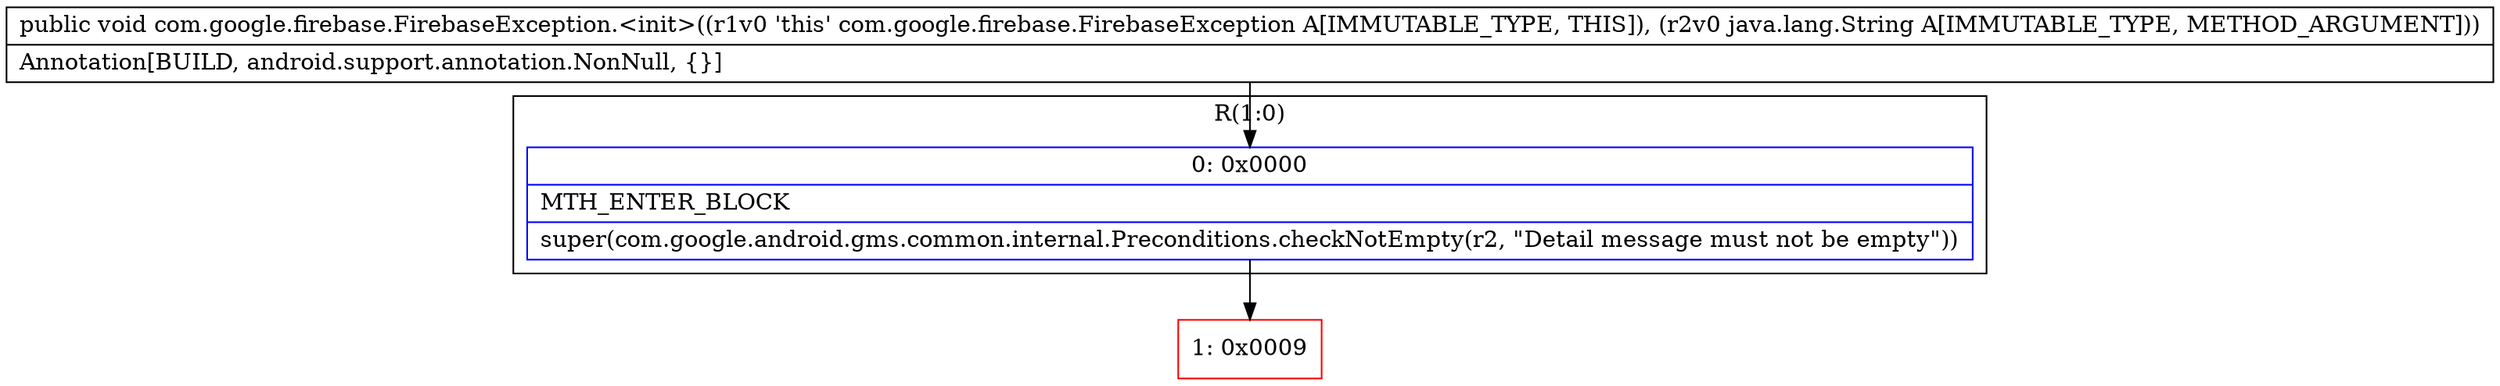 digraph "CFG forcom.google.firebase.FirebaseException.\<init\>(Ljava\/lang\/String;)V" {
subgraph cluster_Region_937587824 {
label = "R(1:0)";
node [shape=record,color=blue];
Node_0 [shape=record,label="{0\:\ 0x0000|MTH_ENTER_BLOCK\l|super(com.google.android.gms.common.internal.Preconditions.checkNotEmpty(r2, \"Detail message must not be empty\"))\l}"];
}
Node_1 [shape=record,color=red,label="{1\:\ 0x0009}"];
MethodNode[shape=record,label="{public void com.google.firebase.FirebaseException.\<init\>((r1v0 'this' com.google.firebase.FirebaseException A[IMMUTABLE_TYPE, THIS]), (r2v0 java.lang.String A[IMMUTABLE_TYPE, METHOD_ARGUMENT]))  | Annotation[BUILD, android.support.annotation.NonNull, \{\}]\l}"];
MethodNode -> Node_0;
Node_0 -> Node_1;
}

